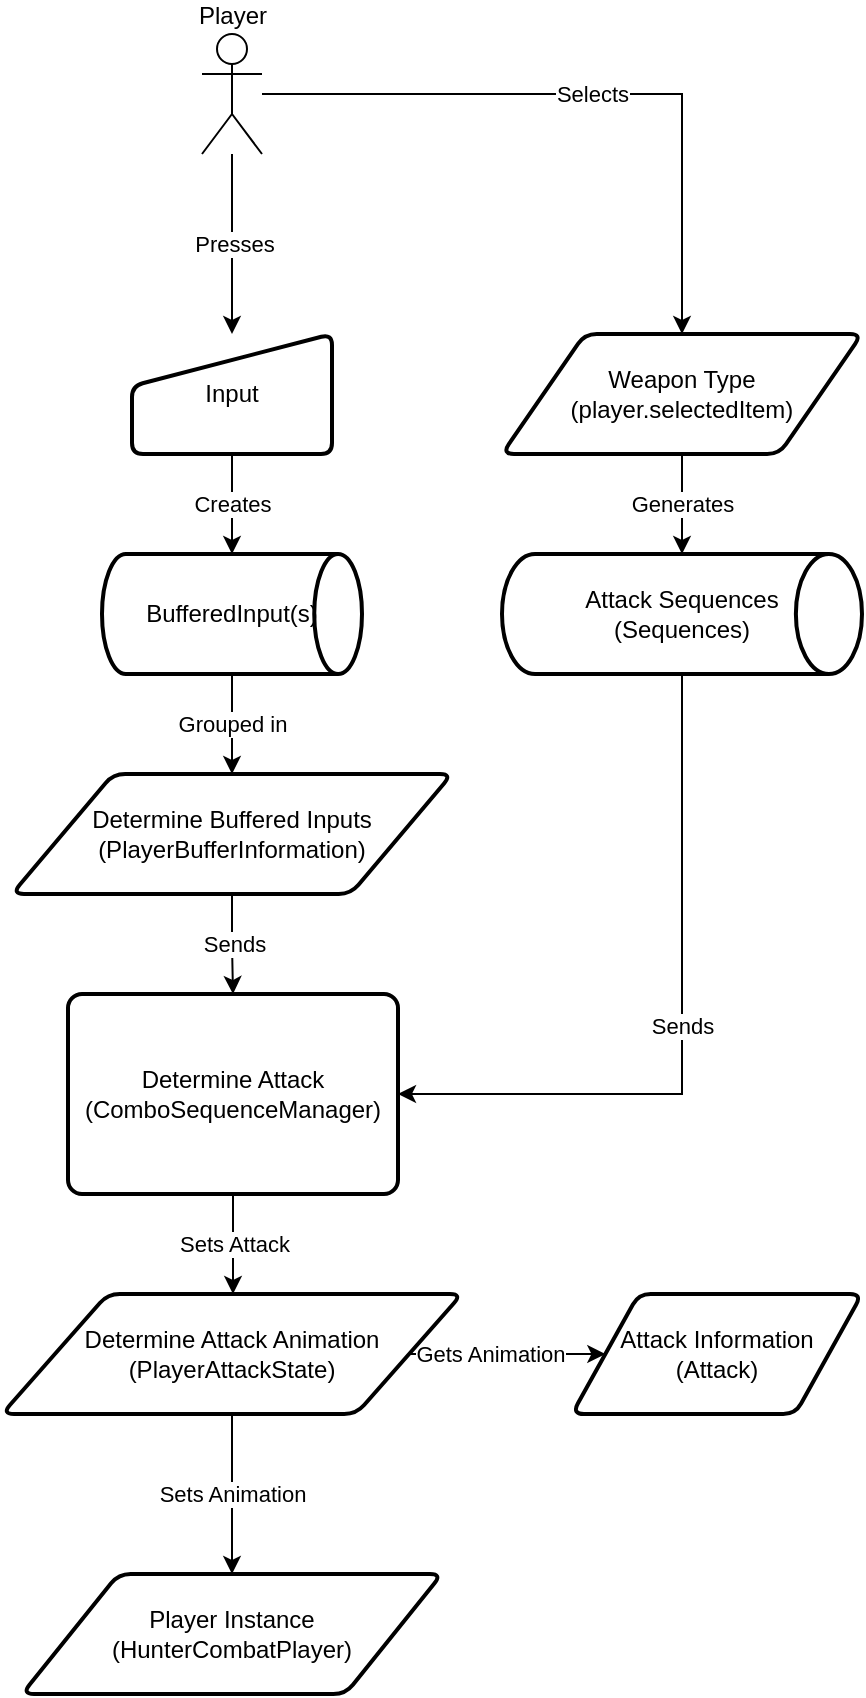 <mxfile version="14.1.8" type="device"><diagram id="UyXl4t8kCccTHeGMWQIS" name="Page-1"><mxGraphModel dx="1002" dy="743" grid="1" gridSize="10" guides="1" tooltips="1" connect="1" arrows="1" fold="1" page="1" pageScale="1" pageWidth="850" pageHeight="1100" math="0" shadow="0"><root><mxCell id="0"/><mxCell id="1" parent="0"/><mxCell id="UzTUSoBMRouSCwVCAfXn-3" value="Presses" style="edgeStyle=orthogonalEdgeStyle;rounded=0;orthogonalLoop=1;jettySize=auto;html=1;entryX=0.5;entryY=0;entryDx=0;entryDy=0;" edge="1" parent="1" source="UzTUSoBMRouSCwVCAfXn-1"><mxGeometry relative="1" as="geometry"><mxPoint x="425" y="170" as="targetPoint"/></mxGeometry></mxCell><mxCell id="UzTUSoBMRouSCwVCAfXn-6" value="Selects" style="edgeStyle=orthogonalEdgeStyle;rounded=0;orthogonalLoop=1;jettySize=auto;html=1;entryX=0.5;entryY=0;entryDx=0;entryDy=0;" edge="1" parent="1" source="UzTUSoBMRouSCwVCAfXn-1" target="UzTUSoBMRouSCwVCAfXn-5"><mxGeometry relative="1" as="geometry"/></mxCell><mxCell id="UzTUSoBMRouSCwVCAfXn-1" value="Player" style="shape=umlActor;verticalLabelPosition=top;verticalAlign=bottom;html=1;outlineConnect=0;labelPosition=center;align=center;" vertex="1" parent="1"><mxGeometry x="410" y="20" width="30" height="60" as="geometry"/></mxCell><mxCell id="UzTUSoBMRouSCwVCAfXn-12" value="Creates" style="edgeStyle=orthogonalEdgeStyle;rounded=0;orthogonalLoop=1;jettySize=auto;html=1;entryX=0.5;entryY=0;entryDx=0;entryDy=0;" edge="1" parent="1" source="UzTUSoBMRouSCwVCAfXn-4" target="UzTUSoBMRouSCwVCAfXn-9"><mxGeometry relative="1" as="geometry"/></mxCell><mxCell id="UzTUSoBMRouSCwVCAfXn-4" value="Input" style="html=1;strokeWidth=2;shape=manualInput;whiteSpace=wrap;rounded=1;size=26;arcSize=11;" vertex="1" parent="1"><mxGeometry x="375" y="170" width="100" height="60" as="geometry"/></mxCell><mxCell id="UzTUSoBMRouSCwVCAfXn-8" value="Generates" style="edgeStyle=orthogonalEdgeStyle;rounded=0;orthogonalLoop=1;jettySize=auto;html=1;entryX=0.5;entryY=0;entryDx=0;entryDy=0;entryPerimeter=0;" edge="1" parent="1" source="UzTUSoBMRouSCwVCAfXn-5" target="UzTUSoBMRouSCwVCAfXn-7"><mxGeometry relative="1" as="geometry"/></mxCell><mxCell id="UzTUSoBMRouSCwVCAfXn-5" value="Weapon Type&lt;br&gt;(player.selectedItem)" style="shape=parallelogram;html=1;strokeWidth=2;perimeter=parallelogramPerimeter;whiteSpace=wrap;rounded=1;arcSize=12;size=0.23;" vertex="1" parent="1"><mxGeometry x="560" y="170" width="180" height="60" as="geometry"/></mxCell><mxCell id="UzTUSoBMRouSCwVCAfXn-11" value="Sends" style="edgeStyle=orthogonalEdgeStyle;rounded=0;orthogonalLoop=1;jettySize=auto;html=1;entryX=1;entryY=0.5;entryDx=0;entryDy=0;" edge="1" parent="1" source="UzTUSoBMRouSCwVCAfXn-7" target="UzTUSoBMRouSCwVCAfXn-10"><mxGeometry relative="1" as="geometry"><mxPoint x="650" y="560" as="targetPoint"/><Array as="points"><mxPoint x="650" y="550"/></Array></mxGeometry></mxCell><mxCell id="UzTUSoBMRouSCwVCAfXn-7" value="Attack Sequences&lt;br&gt;(Sequences)" style="strokeWidth=2;html=1;shape=mxgraph.flowchart.direct_data;whiteSpace=wrap;" vertex="1" parent="1"><mxGeometry x="560" y="280" width="180" height="60" as="geometry"/></mxCell><mxCell id="UzTUSoBMRouSCwVCAfXn-16" value="Grouped in" style="edgeStyle=orthogonalEdgeStyle;rounded=0;orthogonalLoop=1;jettySize=auto;html=1;entryX=0.5;entryY=0;entryDx=0;entryDy=0;" edge="1" parent="1" source="UzTUSoBMRouSCwVCAfXn-9" target="UzTUSoBMRouSCwVCAfXn-15"><mxGeometry relative="1" as="geometry"/></mxCell><mxCell id="UzTUSoBMRouSCwVCAfXn-9" value="BufferedInput(s)" style="strokeWidth=2;html=1;shape=mxgraph.flowchart.direct_data;whiteSpace=wrap;fontFamily=Helvetica;fontSize=12;fontColor=#000000;align=center;strokeColor=#000000;fillColor=#ffffff;" vertex="1" parent="1"><mxGeometry x="360" y="280" width="130" height="60" as="geometry"/></mxCell><mxCell id="UzTUSoBMRouSCwVCAfXn-13" value="Sets Attack" style="edgeStyle=orthogonalEdgeStyle;rounded=0;orthogonalLoop=1;jettySize=auto;html=1;" edge="1" parent="1" source="UzTUSoBMRouSCwVCAfXn-10"><mxGeometry relative="1" as="geometry"><mxPoint x="425.5" y="650" as="targetPoint"/></mxGeometry></mxCell><mxCell id="UzTUSoBMRouSCwVCAfXn-10" value="Determine Attack&lt;br&gt;(ComboSequenceManager)" style="rounded=1;whiteSpace=wrap;html=1;absoluteArcSize=1;arcSize=14;strokeWidth=2;" vertex="1" parent="1"><mxGeometry x="343" y="500" width="165" height="100" as="geometry"/></mxCell><mxCell id="UzTUSoBMRouSCwVCAfXn-19" value="Gets Animation" style="edgeStyle=orthogonalEdgeStyle;rounded=0;orthogonalLoop=1;jettySize=auto;html=1;entryX=0;entryY=0.5;entryDx=0;entryDy=0;" edge="1" parent="1" source="UzTUSoBMRouSCwVCAfXn-14" target="UzTUSoBMRouSCwVCAfXn-18"><mxGeometry x="-0.179" relative="1" as="geometry"><Array as="points"/><mxPoint as="offset"/></mxGeometry></mxCell><mxCell id="UzTUSoBMRouSCwVCAfXn-21" value="Sets Animation" style="edgeStyle=orthogonalEdgeStyle;rounded=0;orthogonalLoop=1;jettySize=auto;html=1;entryX=0.5;entryY=0;entryDx=0;entryDy=0;" edge="1" parent="1" source="UzTUSoBMRouSCwVCAfXn-14" target="UzTUSoBMRouSCwVCAfXn-20"><mxGeometry relative="1" as="geometry"/></mxCell><mxCell id="UzTUSoBMRouSCwVCAfXn-14" value="Determine Attack Animation&lt;br&gt;(PlayerAttackState)" style="shape=parallelogram;html=1;strokeWidth=2;perimeter=parallelogramPerimeter;whiteSpace=wrap;rounded=1;arcSize=12;size=0.23;" vertex="1" parent="1"><mxGeometry x="310" y="650" width="230" height="60" as="geometry"/></mxCell><mxCell id="UzTUSoBMRouSCwVCAfXn-17" value="Sends" style="edgeStyle=orthogonalEdgeStyle;rounded=0;orthogonalLoop=1;jettySize=auto;html=1;entryX=0.5;entryY=0;entryDx=0;entryDy=0;" edge="1" parent="1" source="UzTUSoBMRouSCwVCAfXn-15" target="UzTUSoBMRouSCwVCAfXn-10"><mxGeometry relative="1" as="geometry"/></mxCell><mxCell id="UzTUSoBMRouSCwVCAfXn-15" value="Determine Buffered Inputs&lt;br&gt;(PlayerBufferInformation)" style="shape=parallelogram;html=1;strokeWidth=2;perimeter=parallelogramPerimeter;whiteSpace=wrap;rounded=1;arcSize=12;size=0.23;" vertex="1" parent="1"><mxGeometry x="315" y="390" width="220" height="60" as="geometry"/></mxCell><mxCell id="UzTUSoBMRouSCwVCAfXn-18" value="Attack Information&lt;br&gt;(Attack)" style="shape=parallelogram;html=1;strokeWidth=2;perimeter=parallelogramPerimeter;whiteSpace=wrap;rounded=1;arcSize=12;size=0.23;" vertex="1" parent="1"><mxGeometry x="595" y="650" width="145" height="60" as="geometry"/></mxCell><mxCell id="UzTUSoBMRouSCwVCAfXn-20" value="Player Instance&lt;br&gt;(HunterCombatPlayer)" style="shape=parallelogram;html=1;strokeWidth=2;perimeter=parallelogramPerimeter;whiteSpace=wrap;rounded=1;arcSize=12;size=0.23;" vertex="1" parent="1"><mxGeometry x="320" y="790" width="210" height="60" as="geometry"/></mxCell></root></mxGraphModel></diagram></mxfile>